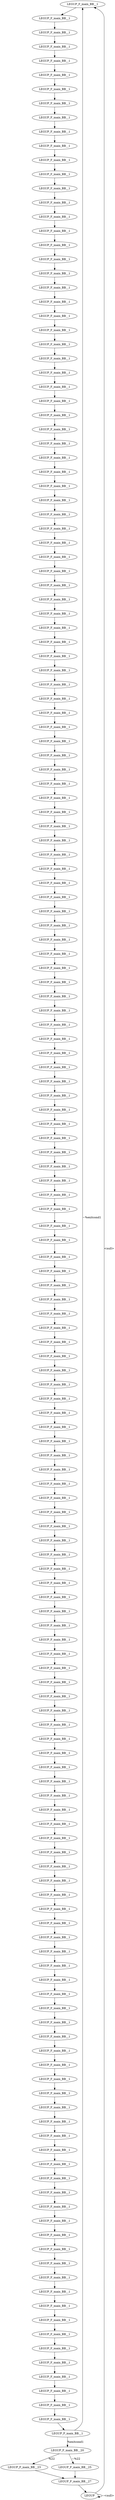 digraph {
Node0x35a51a0[label="LEGUP_F_main_BB__1"];
Node0x35a5000[label="LEGUP"];
Node0x35a5000 -> Node0x35a51a0[label="<null>"];
Node0x35a5000 -> Node0x35a5000[label="~<null>"];
Node0x35a5270[label="LEGUP_F_main_BB__1"];
Node0x35a51a0 -> Node0x35a5270;
Node0x35a5340[label="LEGUP_F_main_BB__1"];
Node0x35a5270 -> Node0x35a5340;
Node0x35a5410[label="LEGUP_F_main_BB__1"];
Node0x35a5340 -> Node0x35a5410;
Node0x35a54e0[label="LEGUP_F_main_BB__1"];
Node0x35a5410 -> Node0x35a54e0;
Node0x35a55b0[label="LEGUP_F_main_BB__1"];
Node0x35a54e0 -> Node0x35a55b0;
Node0x35a5680[label="LEGUP_F_main_BB__1"];
Node0x35a55b0 -> Node0x35a5680;
Node0x35a5750[label="LEGUP_F_main_BB__1"];
Node0x35a5680 -> Node0x35a5750;
Node0x35a5820[label="LEGUP_F_main_BB__1"];
Node0x35a5750 -> Node0x35a5820;
Node0x35a58f0[label="LEGUP_F_main_BB__1"];
Node0x35a5820 -> Node0x35a58f0;
Node0x35a59c0[label="LEGUP_F_main_BB__1"];
Node0x35a58f0 -> Node0x35a59c0;
Node0x35a5a90[label="LEGUP_F_main_BB__1"];
Node0x35a59c0 -> Node0x35a5a90;
Node0x35a5ba0[label="LEGUP_F_main_BB__1"];
Node0x35a5a90 -> Node0x35a5ba0;
Node0x35a5cb0[label="LEGUP_F_main_BB__1"];
Node0x35a5ba0 -> Node0x35a5cb0;
Node0x35a5dc0[label="LEGUP_F_main_BB__1"];
Node0x35a5cb0 -> Node0x35a5dc0;
Node0x35a5ed0[label="LEGUP_F_main_BB__1"];
Node0x35a5dc0 -> Node0x35a5ed0;
Node0x35a5fe0[label="LEGUP_F_main_BB__1"];
Node0x35a5ed0 -> Node0x35a5fe0;
Node0x35a60f0[label="LEGUP_F_main_BB__1"];
Node0x35a5fe0 -> Node0x35a60f0;
Node0x35a6200[label="LEGUP_F_main_BB__1"];
Node0x35a60f0 -> Node0x35a6200;
Node0x35a6310[label="LEGUP_F_main_BB__1"];
Node0x35a6200 -> Node0x35a6310;
Node0x35a6420[label="LEGUP_F_main_BB__1"];
Node0x35a6310 -> Node0x35a6420;
Node0x35a6530[label="LEGUP_F_main_BB__1"];
Node0x35a6420 -> Node0x35a6530;
Node0x35a6640[label="LEGUP_F_main_BB__1"];
Node0x35a6530 -> Node0x35a6640;
Node0x35a6750[label="LEGUP_F_main_BB__1"];
Node0x35a6640 -> Node0x35a6750;
Node0x35a6860[label="LEGUP_F_main_BB__1"];
Node0x35a6750 -> Node0x35a6860;
Node0x35a6970[label="LEGUP_F_main_BB__1"];
Node0x35a6860 -> Node0x35a6970;
Node0x35a6a80[label="LEGUP_F_main_BB__1"];
Node0x35a6970 -> Node0x35a6a80;
Node0x35a6b90[label="LEGUP_F_main_BB__1"];
Node0x35a6a80 -> Node0x35a6b90;
Node0x35a6ca0[label="LEGUP_F_main_BB__1"];
Node0x35a6b90 -> Node0x35a6ca0;
Node0x35a6db0[label="LEGUP_F_main_BB__1"];
Node0x35a6ca0 -> Node0x35a6db0;
Node0x35a6ec0[label="LEGUP_F_main_BB__1"];
Node0x35a6db0 -> Node0x35a6ec0;
Node0x35a6fd0[label="LEGUP_F_main_BB__1"];
Node0x35a6ec0 -> Node0x35a6fd0;
Node0x35a70e0[label="LEGUP_F_main_BB__1"];
Node0x35a6fd0 -> Node0x35a70e0;
Node0x35a71f0[label="LEGUP_F_main_BB__1"];
Node0x35a70e0 -> Node0x35a71f0;
Node0x35a7300[label="LEGUP_F_main_BB__1"];
Node0x35a71f0 -> Node0x35a7300;
Node0x35a7410[label="LEGUP_F_main_BB__1"];
Node0x35a7300 -> Node0x35a7410;
Node0x35a7520[label="LEGUP_F_main_BB__1"];
Node0x35a7410 -> Node0x35a7520;
Node0x35a7630[label="LEGUP_F_main_BB__1"];
Node0x35a7520 -> Node0x35a7630;
Node0x35a7740[label="LEGUP_F_main_BB__1"];
Node0x35a7630 -> Node0x35a7740;
Node0x35a7850[label="LEGUP_F_main_BB__1"];
Node0x35a7740 -> Node0x35a7850;
Node0x35a7960[label="LEGUP_F_main_BB__1"];
Node0x35a7850 -> Node0x35a7960;
Node0x35a7a70[label="LEGUP_F_main_BB__1"];
Node0x35a7960 -> Node0x35a7a70;
Node0x35a7b80[label="LEGUP_F_main_BB__1"];
Node0x35a7a70 -> Node0x35a7b80;
Node0x35a7c90[label="LEGUP_F_main_BB__1"];
Node0x35a7b80 -> Node0x35a7c90;
Node0x35a7da0[label="LEGUP_F_main_BB__1"];
Node0x35a7c90 -> Node0x35a7da0;
Node0x35a7eb0[label="LEGUP_F_main_BB__1"];
Node0x35a7da0 -> Node0x35a7eb0;
Node0x35a7fc0[label="LEGUP_F_main_BB__1"];
Node0x35a7eb0 -> Node0x35a7fc0;
Node0x35a80d0[label="LEGUP_F_main_BB__1"];
Node0x35a7fc0 -> Node0x35a80d0;
Node0x35a81e0[label="LEGUP_F_main_BB__1"];
Node0x35a80d0 -> Node0x35a81e0;
Node0x35a82f0[label="LEGUP_F_main_BB__1"];
Node0x35a81e0 -> Node0x35a82f0;
Node0x35a8400[label="LEGUP_F_main_BB__1"];
Node0x35a82f0 -> Node0x35a8400;
Node0x35a8510[label="LEGUP_F_main_BB__1"];
Node0x35a8400 -> Node0x35a8510;
Node0x35a8620[label="LEGUP_F_main_BB__1"];
Node0x35a8510 -> Node0x35a8620;
Node0x35a8730[label="LEGUP_F_main_BB__1"];
Node0x35a8620 -> Node0x35a8730;
Node0x35a8840[label="LEGUP_F_main_BB__1"];
Node0x35a8730 -> Node0x35a8840;
Node0x35a8950[label="LEGUP_F_main_BB__1"];
Node0x35a8840 -> Node0x35a8950;
Node0x35a8a60[label="LEGUP_F_main_BB__1"];
Node0x35a8950 -> Node0x35a8a60;
Node0x35a8b70[label="LEGUP_F_main_BB__1"];
Node0x35a8a60 -> Node0x35a8b70;
Node0x35a8c80[label="LEGUP_F_main_BB__1"];
Node0x35a8b70 -> Node0x35a8c80;
Node0x35a8d90[label="LEGUP_F_main_BB__1"];
Node0x35a8c80 -> Node0x35a8d90;
Node0x35a8ea0[label="LEGUP_F_main_BB__1"];
Node0x35a8d90 -> Node0x35a8ea0;
Node0x35a8fb0[label="LEGUP_F_main_BB__1"];
Node0x35a8ea0 -> Node0x35a8fb0;
Node0x35a90c0[label="LEGUP_F_main_BB__1"];
Node0x35a8fb0 -> Node0x35a90c0;
Node0x35a91d0[label="LEGUP_F_main_BB__1"];
Node0x35a90c0 -> Node0x35a91d0;
Node0x35a92e0[label="LEGUP_F_main_BB__1"];
Node0x35a91d0 -> Node0x35a92e0;
Node0x35a93f0[label="LEGUP_F_main_BB__1"];
Node0x35a92e0 -> Node0x35a93f0;
Node0x35a9500[label="LEGUP_F_main_BB__1"];
Node0x35a93f0 -> Node0x35a9500;
Node0x35a9610[label="LEGUP_F_main_BB__1"];
Node0x35a9500 -> Node0x35a9610;
Node0x35a9720[label="LEGUP_F_main_BB__1"];
Node0x35a9610 -> Node0x35a9720;
Node0x35a9830[label="LEGUP_F_main_BB__1"];
Node0x35a9720 -> Node0x35a9830;
Node0x35a9940[label="LEGUP_F_main_BB__1"];
Node0x35a9830 -> Node0x35a9940;
Node0x35a9a50[label="LEGUP_F_main_BB__1"];
Node0x35a9940 -> Node0x35a9a50;
Node0x35a9b60[label="LEGUP_F_main_BB__1"];
Node0x35a9a50 -> Node0x35a9b60;
Node0x35a9c70[label="LEGUP_F_main_BB__1"];
Node0x35a9b60 -> Node0x35a9c70;
Node0x35a9d80[label="LEGUP_F_main_BB__1"];
Node0x35a9c70 -> Node0x35a9d80;
Node0x35a9e90[label="LEGUP_F_main_BB__1"];
Node0x35a9d80 -> Node0x35a9e90;
Node0x35a9fa0[label="LEGUP_F_main_BB__1"];
Node0x35a9e90 -> Node0x35a9fa0;
Node0x35aa0b0[label="LEGUP_F_main_BB__1"];
Node0x35a9fa0 -> Node0x35aa0b0;
Node0x35aa1c0[label="LEGUP_F_main_BB__1"];
Node0x35aa0b0 -> Node0x35aa1c0;
Node0x35aa2d0[label="LEGUP_F_main_BB__1"];
Node0x35aa1c0 -> Node0x35aa2d0;
Node0x35aa3e0[label="LEGUP_F_main_BB__1"];
Node0x35aa2d0 -> Node0x35aa3e0;
Node0x35aa4f0[label="LEGUP_F_main_BB__1"];
Node0x35aa3e0 -> Node0x35aa4f0;
Node0x35aa600[label="LEGUP_F_main_BB__1"];
Node0x35aa4f0 -> Node0x35aa600;
Node0x35aa710[label="LEGUP_F_main_BB__1"];
Node0x35aa600 -> Node0x35aa710;
Node0x35aa820[label="LEGUP_F_main_BB__1"];
Node0x35aa710 -> Node0x35aa820;
Node0x35aa930[label="LEGUP_F_main_BB__1"];
Node0x35aa820 -> Node0x35aa930;
Node0x35aaa40[label="LEGUP_F_main_BB__1"];
Node0x35aa930 -> Node0x35aaa40;
Node0x35aab50[label="LEGUP_F_main_BB__1"];
Node0x35aaa40 -> Node0x35aab50;
Node0x35aac60[label="LEGUP_F_main_BB__1"];
Node0x35aab50 -> Node0x35aac60;
Node0x35aad70[label="LEGUP_F_main_BB__1"];
Node0x35aac60 -> Node0x35aad70;
Node0x35aae80[label="LEGUP_F_main_BB__1"];
Node0x35aad70 -> Node0x35aae80;
Node0x35aaf90[label="LEGUP_F_main_BB__1"];
Node0x35aae80 -> Node0x35aaf90;
Node0x35ab0a0[label="LEGUP_F_main_BB__1"];
Node0x35aaf90 -> Node0x35ab0a0;
Node0x35ab1b0[label="LEGUP_F_main_BB__1"];
Node0x35ab0a0 -> Node0x35ab1b0;
Node0x35ab2c0[label="LEGUP_F_main_BB__1"];
Node0x35ab1b0 -> Node0x35ab2c0;
Node0x35ab3d0[label="LEGUP_F_main_BB__1"];
Node0x35ab2c0 -> Node0x35ab3d0;
Node0x35ab4e0[label="LEGUP_F_main_BB__1"];
Node0x35ab3d0 -> Node0x35ab4e0;
Node0x35ab5f0[label="LEGUP_F_main_BB__1"];
Node0x35ab4e0 -> Node0x35ab5f0;
Node0x35ab700[label="LEGUP_F_main_BB__1"];
Node0x35ab5f0 -> Node0x35ab700;
Node0x35ab810[label="LEGUP_F_main_BB__1"];
Node0x35ab700 -> Node0x35ab810;
Node0x35ab920[label="LEGUP_F_main_BB__1"];
Node0x35ab810 -> Node0x35ab920;
Node0x35aba30[label="LEGUP_F_main_BB__1"];
Node0x35ab920 -> Node0x35aba30;
Node0x35abb40[label="LEGUP_F_main_BB__1"];
Node0x35aba30 -> Node0x35abb40;
Node0x35abc50[label="LEGUP_F_main_BB__1"];
Node0x35abb40 -> Node0x35abc50;
Node0x35abd60[label="LEGUP_F_main_BB__1"];
Node0x35abc50 -> Node0x35abd60;
Node0x35abe70[label="LEGUP_F_main_BB__1"];
Node0x35abd60 -> Node0x35abe70;
Node0x35abf80[label="LEGUP_F_main_BB__1"];
Node0x35abe70 -> Node0x35abf80;
Node0x35ac090[label="LEGUP_F_main_BB__1"];
Node0x35abf80 -> Node0x35ac090;
Node0x35ac1a0[label="LEGUP_F_main_BB__1"];
Node0x35ac090 -> Node0x35ac1a0;
Node0x35ac2b0[label="LEGUP_F_main_BB__1"];
Node0x35ac1a0 -> Node0x35ac2b0;
Node0x35ac3c0[label="LEGUP_F_main_BB__1"];
Node0x35ac2b0 -> Node0x35ac3c0;
Node0x35ac4d0[label="LEGUP_F_main_BB__1"];
Node0x35ac3c0 -> Node0x35ac4d0;
Node0x35ac5e0[label="LEGUP_F_main_BB__1"];
Node0x35ac4d0 -> Node0x35ac5e0;
Node0x35ac6f0[label="LEGUP_F_main_BB__1"];
Node0x35ac5e0 -> Node0x35ac6f0;
Node0x35ac800[label="LEGUP_F_main_BB__1"];
Node0x35ac6f0 -> Node0x35ac800;
Node0x35ac910[label="LEGUP_F_main_BB__1"];
Node0x35ac800 -> Node0x35ac910;
Node0x35aca20[label="LEGUP_F_main_BB__1"];
Node0x35ac910 -> Node0x35aca20;
Node0x35acb30[label="LEGUP_F_main_BB__1"];
Node0x35aca20 -> Node0x35acb30;
Node0x35acc40[label="LEGUP_F_main_BB__1"];
Node0x35acb30 -> Node0x35acc40;
Node0x35acd50[label="LEGUP_F_main_BB__1"];
Node0x35acc40 -> Node0x35acd50;
Node0x35ace60[label="LEGUP_F_main_BB__1"];
Node0x35acd50 -> Node0x35ace60;
Node0x35acf70[label="LEGUP_F_main_BB__1"];
Node0x35ace60 -> Node0x35acf70;
Node0x35ad080[label="LEGUP_F_main_BB__1"];
Node0x35acf70 -> Node0x35ad080;
Node0x35ad190[label="LEGUP_F_main_BB__1"];
Node0x35ad080 -> Node0x35ad190;
Node0x35ad2a0[label="LEGUP_F_main_BB__1"];
Node0x35ad190 -> Node0x35ad2a0;
Node0x35ad3b0[label="LEGUP_F_main_BB__1"];
Node0x35ad2a0 -> Node0x35ad3b0;
Node0x35ad4c0[label="LEGUP_F_main_BB__1"];
Node0x35ad3b0 -> Node0x35ad4c0;
Node0x35ad5d0[label="LEGUP_F_main_BB__1"];
Node0x35ad4c0 -> Node0x35ad5d0;
Node0x35ad6e0[label="LEGUP_F_main_BB__1"];
Node0x35ad5d0 -> Node0x35ad6e0;
Node0x35ad7f0[label="LEGUP_F_main_BB__1"];
Node0x35ad6e0 -> Node0x35ad7f0;
Node0x35ad900[label="LEGUP_F_main_BB__1"];
Node0x35ad7f0 -> Node0x35ad900;
Node0x35ada10[label="LEGUP_F_main_BB__1"];
Node0x35ad900 -> Node0x35ada10;
Node0x35adb20[label="LEGUP_F_main_BB__1"];
Node0x35ada10 -> Node0x35adb20;
Node0x35adc30[label="LEGUP_F_main_BB__1"];
Node0x35adb20 -> Node0x35adc30;
Node0x35add40[label="LEGUP_F_main_BB__1"];
Node0x35adc30 -> Node0x35add40;
Node0x35ade50[label="LEGUP_F_main_BB__1"];
Node0x35add40 -> Node0x35ade50;
Node0x35adf60[label="LEGUP_F_main_BB__1"];
Node0x35ade50 -> Node0x35adf60;
Node0x35ae070[label="LEGUP_F_main_BB__1"];
Node0x35adf60 -> Node0x35ae070;
Node0x35ae180[label="LEGUP_F_main_BB__1"];
Node0x35ae070 -> Node0x35ae180;
Node0x35ae290[label="LEGUP_F_main_BB__1"];
Node0x35ae180 -> Node0x35ae290;
Node0x35ae3a0[label="LEGUP_F_main_BB__1"];
Node0x35ae290 -> Node0x35ae3a0;
Node0x35ae4b0[label="LEGUP_F_main_BB__1"];
Node0x35ae3a0 -> Node0x35ae4b0;
Node0x35ae5c0[label="LEGUP_F_main_BB__1"];
Node0x35ae4b0 -> Node0x35ae5c0;
Node0x35ae6d0[label="LEGUP_F_main_BB__1"];
Node0x35ae5c0 -> Node0x35ae6d0;
Node0x35ae7e0[label="LEGUP_F_main_BB__1"];
Node0x35ae6d0 -> Node0x35ae7e0;
Node0x35ae8f0[label="LEGUP_F_main_BB__1"];
Node0x35ae7e0 -> Node0x35ae8f0;
Node0x35aea00[label="LEGUP_F_main_BB__1"];
Node0x35ae8f0 -> Node0x35aea00;
Node0x35aeb10[label="LEGUP_F_main_BB__1"];
Node0x35aea00 -> Node0x35aeb10;
Node0x35aec20[label="LEGUP_F_main_BB__1"];
Node0x35aeb10 -> Node0x35aec20;
Node0x35aed30[label="LEGUP_F_main_BB__1"];
Node0x35aec20 -> Node0x35aed30;
Node0x35aee40[label="LEGUP_F_main_BB__1"];
Node0x35aed30 -> Node0x35aee40;
Node0x35aef50[label="LEGUP_F_main_BB__1"];
Node0x35aee40 -> Node0x35aef50;
Node0x35af060[label="LEGUP_F_main_BB__1"];
Node0x35aef50 -> Node0x35af060;
Node0x35af170[label="LEGUP_F_main_BB__1"];
Node0x35af060 -> Node0x35af170;
Node0x35af280[label="LEGUP_F_main_BB__1"];
Node0x35af170 -> Node0x35af280;
Node0x35b05d0[label="LEGUP_F_main_BB__1"];
Node0x35af280 -> Node0x35b05d0;
Node0x35b06e0[label="LEGUP_F_main_BB__1"];
Node0x35b05d0 -> Node0x35b06e0;
Node0x35b07f0[label="LEGUP_F_main_BB__1"];
Node0x35b06e0 -> Node0x35b07f0;
Node0x35b0900[label="LEGUP_F_main_BB__1"];
Node0x35b07f0 -> Node0x35b0900;
Node0x35b0a10[label="LEGUP_F_main_BB__1"];
Node0x35b0900 -> Node0x35b0a10;
Node0x35b0b20[label="LEGUP_F_main_BB__1"];
Node0x35b0a10 -> Node0x35b0b20;
Node0x35b0c30[label="LEGUP_F_main_BB__1"];
Node0x35b0b20 -> Node0x35b0c30;
Node0x35b0d40[label="LEGUP_F_main_BB__1"];
Node0x35b0c30 -> Node0x35b0d40;
Node0x35b0e50[label="LEGUP_F_main_BB__1"];
Node0x35b0d40 -> Node0x35b0e50;
Node0x35b0f60[label="LEGUP_F_main_BB__1"];
Node0x35b0e50 -> Node0x35b0f60;
Node0x35b1070[label="LEGUP_F_main_BB__1"];
Node0x35b0f60 -> Node0x35b1070;
Node0x35b1180[label="LEGUP_F_main_BB__1"];
Node0x35b1070 -> Node0x35b1180;
Node0x35b1290[label="LEGUP_F_main_BB__1"];
Node0x35b1180 -> Node0x35b1290;
Node0x35b13a0[label="LEGUP_F_main_BB__1"];
Node0x35b1290 -> Node0x35b13a0;
Node0x35b14b0[label="LEGUP_F_main_BB__1"];
Node0x35b13a0 -> Node0x35b14b0;
Node0x35b15c0[label="LEGUP_F_main_BB__1"];
Node0x35b14b0 -> Node0x35b15c0;
Node0x35b16d0[label="LEGUP_F_main_BB__1"];
Node0x35b15c0 -> Node0x35b16d0;
Node0x35b17e0[label="LEGUP_F_main_BB__20"];
Node0x35b16d0 -> Node0x35b17e0[label="%exitcond1"];
Node0x35b16d0 -> Node0x35a51a0[label="~%exitcond1"];
Node0x35b18f0[label="LEGUP_F_main_BB__23"];
Node0x35b17e0 -> Node0x35b18f0[label="%22"];
Node0x35b1a00[label="LEGUP_F_main_BB__25"];
Node0x35b17e0 -> Node0x35b1a00[label="~%22"];
Node0x35b1b10[label="LEGUP_F_main_BB__27"];
Node0x35b18f0 -> Node0x35b1b10;
Node0x35b1a00 -> Node0x35b1b10;
Node0x35b1b10 -> Node0x35a5000;
}
